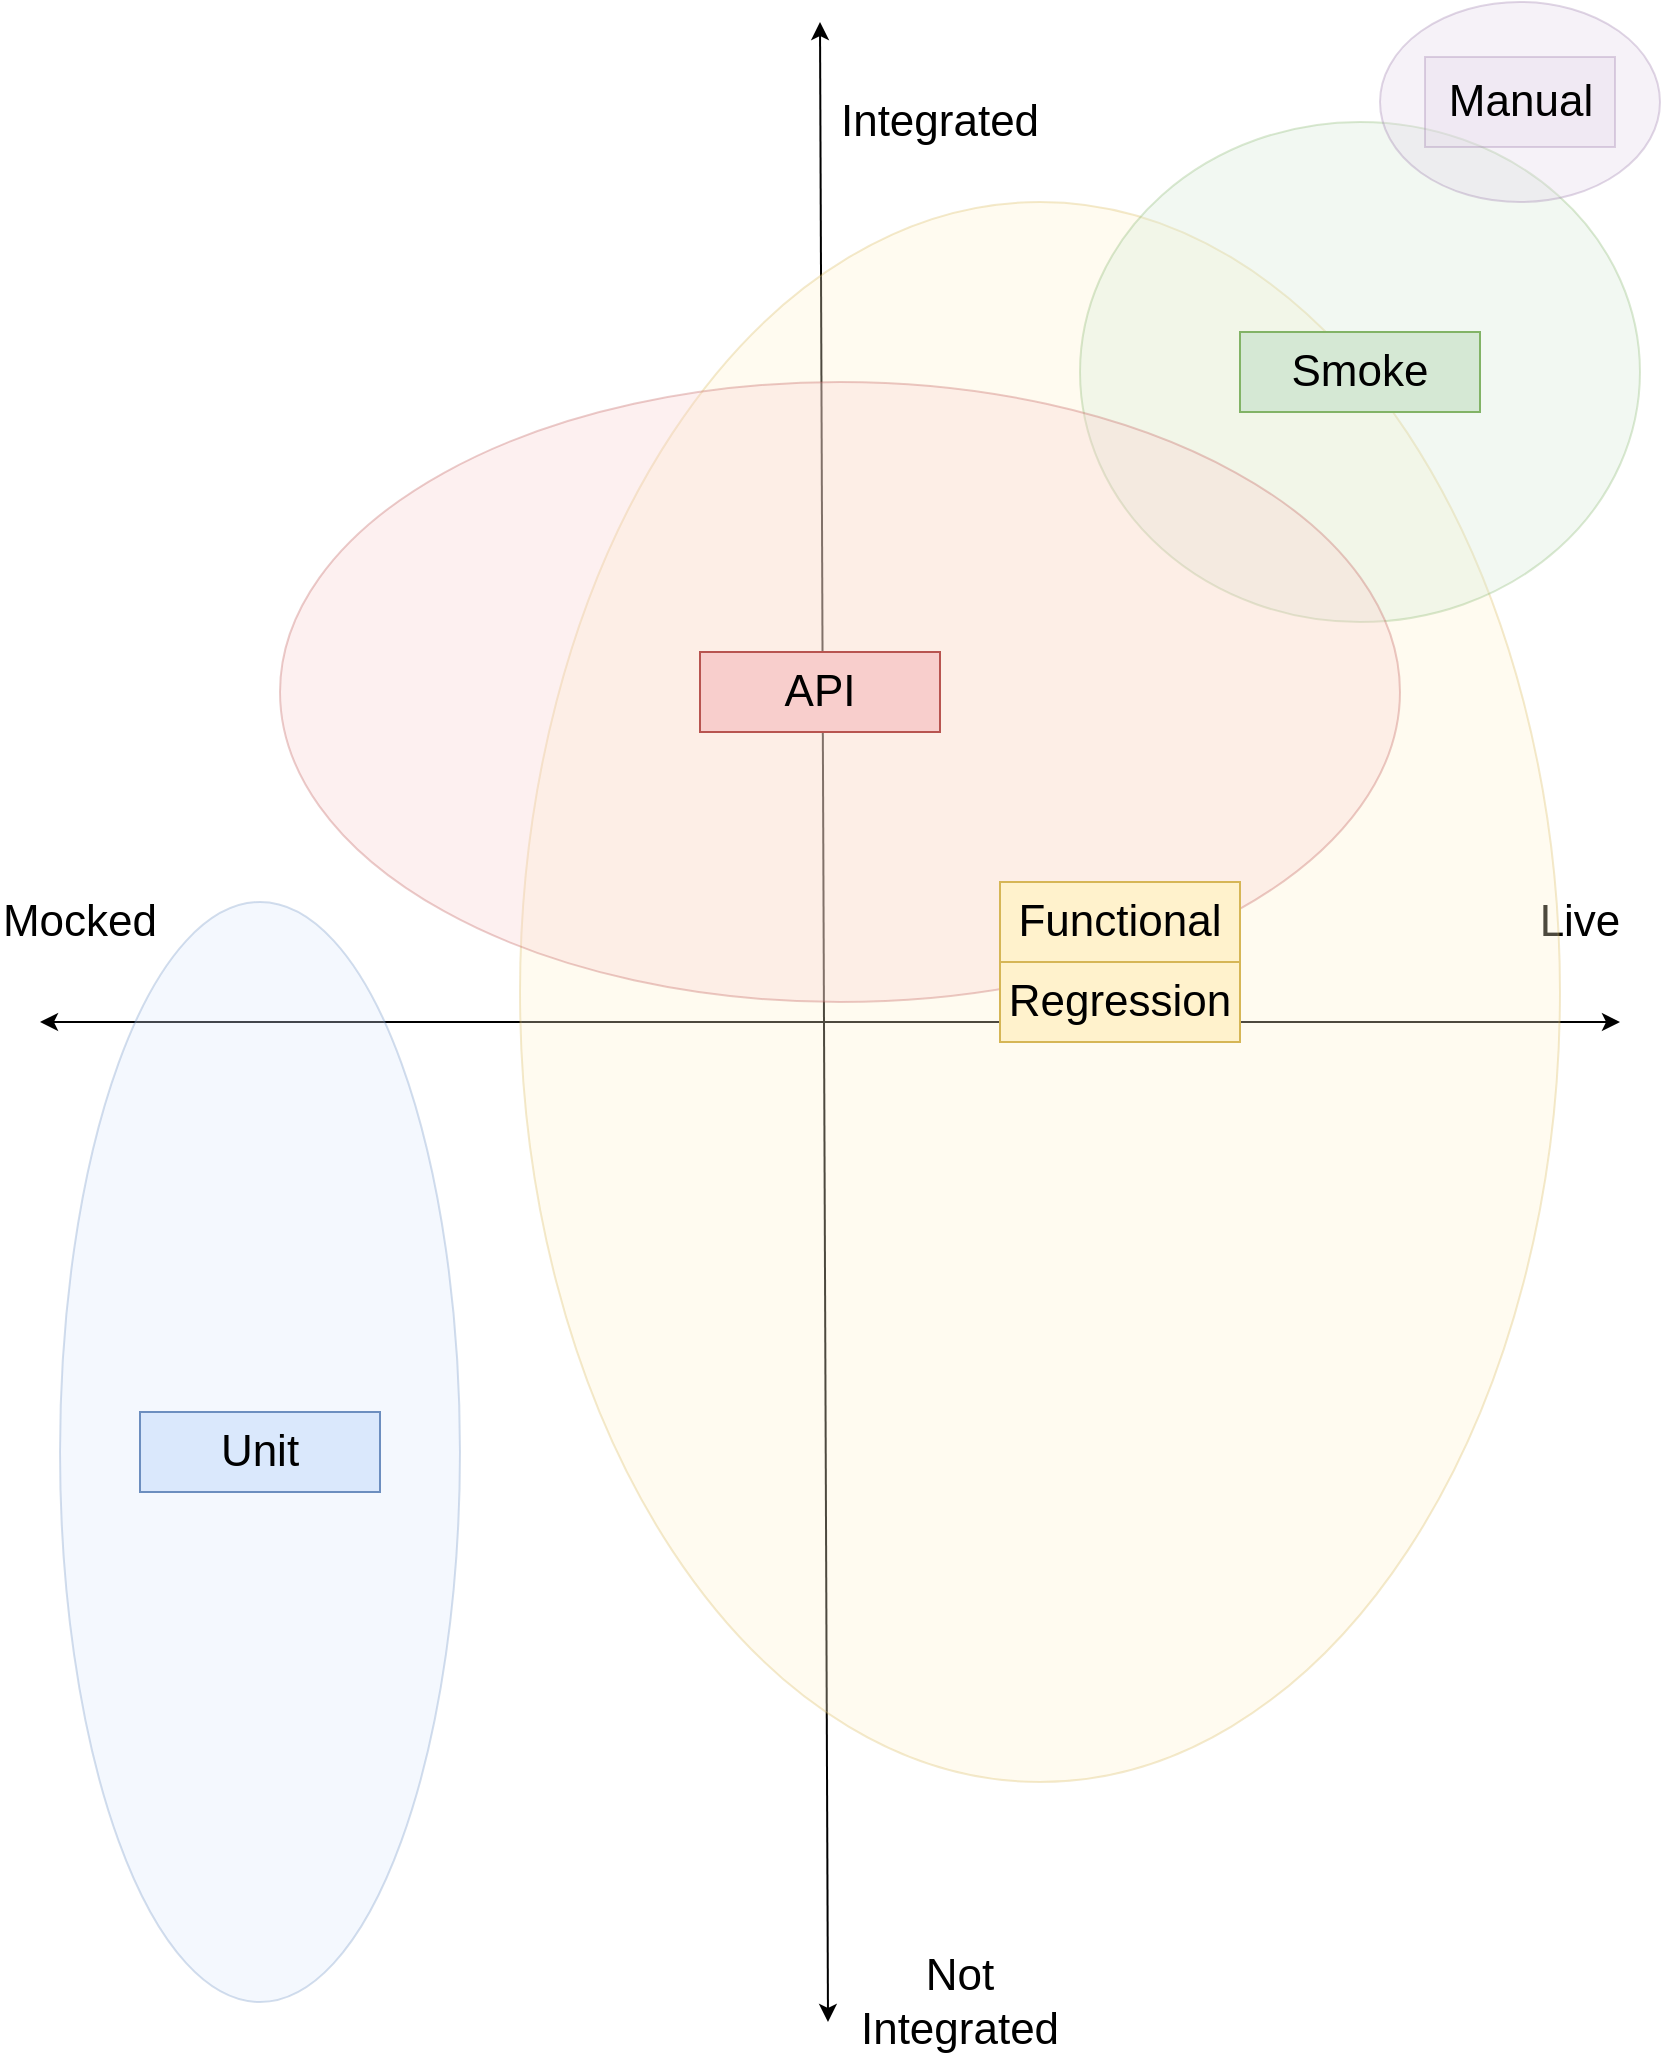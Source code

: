 <mxfile version="13.0.6" type="device"><diagram id="CVdqXP7iRNDnfB9tMLn-" name="Page-1"><mxGraphModel dx="1212" dy="1114" grid="1" gridSize="10" guides="1" tooltips="1" connect="1" arrows="1" fold="1" page="1" pageScale="1" pageWidth="850" pageHeight="1100" math="0" shadow="0"><root><mxCell id="0"/><mxCell id="1" parent="0"/><mxCell id="se5b62BxyuU0raSm35SS-1" value="" style="endArrow=classic;startArrow=classic;html=1;" edge="1" parent="1"><mxGeometry width="50" height="50" relative="1" as="geometry"><mxPoint x="424" y="1020" as="sourcePoint"/><mxPoint x="420" y="20" as="targetPoint"/></mxGeometry></mxCell><mxCell id="se5b62BxyuU0raSm35SS-2" value="" style="endArrow=classic;startArrow=classic;html=1;" edge="1" parent="1"><mxGeometry width="50" height="50" relative="1" as="geometry"><mxPoint x="30" y="520" as="sourcePoint"/><mxPoint x="820" y="520" as="targetPoint"/></mxGeometry></mxCell><mxCell id="se5b62BxyuU0raSm35SS-3" value="Mocked" style="text;html=1;strokeColor=none;fillColor=none;align=center;verticalAlign=middle;whiteSpace=wrap;rounded=0;fontSize=22;" vertex="1" parent="1"><mxGeometry x="10" y="450" width="80" height="40" as="geometry"/></mxCell><mxCell id="se5b62BxyuU0raSm35SS-4" value="Live" style="text;html=1;strokeColor=none;fillColor=none;align=center;verticalAlign=middle;whiteSpace=wrap;rounded=0;fontSize=22;" vertex="1" parent="1"><mxGeometry x="760" y="450" width="80" height="40" as="geometry"/></mxCell><mxCell id="se5b62BxyuU0raSm35SS-5" value="Integrated" style="text;html=1;strokeColor=none;fillColor=none;align=center;verticalAlign=middle;whiteSpace=wrap;rounded=0;fontSize=22;" vertex="1" parent="1"><mxGeometry x="440" y="50" width="80" height="40" as="geometry"/></mxCell><mxCell id="se5b62BxyuU0raSm35SS-6" value="Not &lt;br&gt;Integrated" style="text;html=1;strokeColor=none;fillColor=none;align=center;verticalAlign=middle;whiteSpace=wrap;rounded=0;fontSize=22;" vertex="1" parent="1"><mxGeometry x="450" y="990" width="80" height="40" as="geometry"/></mxCell><mxCell id="se5b62BxyuU0raSm35SS-7" value="" style="ellipse;whiteSpace=wrap;html=1;fontSize=22;fillColor=#fff2cc;strokeColor=#d6b656;opacity=30;" vertex="1" parent="1"><mxGeometry x="270" y="110" width="520" height="790" as="geometry"/></mxCell><mxCell id="se5b62BxyuU0raSm35SS-9" value="" style="ellipse;whiteSpace=wrap;html=1;fillColor=#dae8fc;fontSize=22;opacity=30;strokeColor=#6c8ebf;" vertex="1" parent="1"><mxGeometry x="40" y="460" width="200" height="550" as="geometry"/></mxCell><mxCell id="se5b62BxyuU0raSm35SS-10" value="" style="ellipse;whiteSpace=wrap;html=1;fillColor=#d5e8d4;fontSize=22;opacity=30;strokeColor=#82b366;" vertex="1" parent="1"><mxGeometry x="550" y="70" width="280" height="250" as="geometry"/></mxCell><mxCell id="se5b62BxyuU0raSm35SS-11" value="" style="ellipse;whiteSpace=wrap;html=1;fillColor=#f8cecc;fontSize=22;opacity=30;strokeColor=#b85450;" vertex="1" parent="1"><mxGeometry x="150" y="200" width="560" height="310" as="geometry"/></mxCell><mxCell id="se5b62BxyuU0raSm35SS-13" value="Smoke" style="text;html=1;strokeColor=#82b366;fillColor=#d5e8d4;align=center;verticalAlign=middle;whiteSpace=wrap;rounded=0;fontSize=22;" vertex="1" parent="1"><mxGeometry x="630" y="175" width="120" height="40" as="geometry"/></mxCell><mxCell id="se5b62BxyuU0raSm35SS-14" value="Regression" style="text;html=1;strokeColor=#d6b656;fillColor=#fff2cc;align=center;verticalAlign=middle;whiteSpace=wrap;rounded=0;fontSize=22;" vertex="1" parent="1"><mxGeometry x="510" y="490" width="120" height="40" as="geometry"/></mxCell><mxCell id="se5b62BxyuU0raSm35SS-15" value="Functional" style="text;html=1;strokeColor=#d6b656;fillColor=#fff2cc;align=center;verticalAlign=middle;whiteSpace=wrap;rounded=0;fontSize=22;" vertex="1" parent="1"><mxGeometry x="510" y="450" width="120" height="40" as="geometry"/></mxCell><mxCell id="se5b62BxyuU0raSm35SS-16" value="Unit" style="text;html=1;strokeColor=#6c8ebf;fillColor=#dae8fc;align=center;verticalAlign=middle;whiteSpace=wrap;rounded=0;fontSize=22;" vertex="1" parent="1"><mxGeometry x="80" y="715" width="120" height="40" as="geometry"/></mxCell><mxCell id="se5b62BxyuU0raSm35SS-17" value="API" style="text;html=1;strokeColor=#b85450;fillColor=#f8cecc;align=center;verticalAlign=middle;whiteSpace=wrap;rounded=0;fontSize=22;" vertex="1" parent="1"><mxGeometry x="360" y="335" width="120" height="40" as="geometry"/></mxCell><mxCell id="se5b62BxyuU0raSm35SS-18" value="" style="ellipse;whiteSpace=wrap;html=1;fillColor=#e1d5e7;fontSize=22;strokeColor=#9673a6;opacity=30;" vertex="1" parent="1"><mxGeometry x="700" y="10" width="140" height="100" as="geometry"/></mxCell><mxCell id="se5b62BxyuU0raSm35SS-19" value="&lt;font style=&quot;font-size: 22px&quot;&gt;Manual&lt;/font&gt;" style="text;html=1;strokeColor=#9673a6;fillColor=#e1d5e7;align=center;verticalAlign=middle;whiteSpace=wrap;rounded=0;fontSize=22;opacity=30;" vertex="1" parent="1"><mxGeometry x="722.5" y="37.5" width="95" height="45" as="geometry"/></mxCell></root></mxGraphModel></diagram></mxfile>